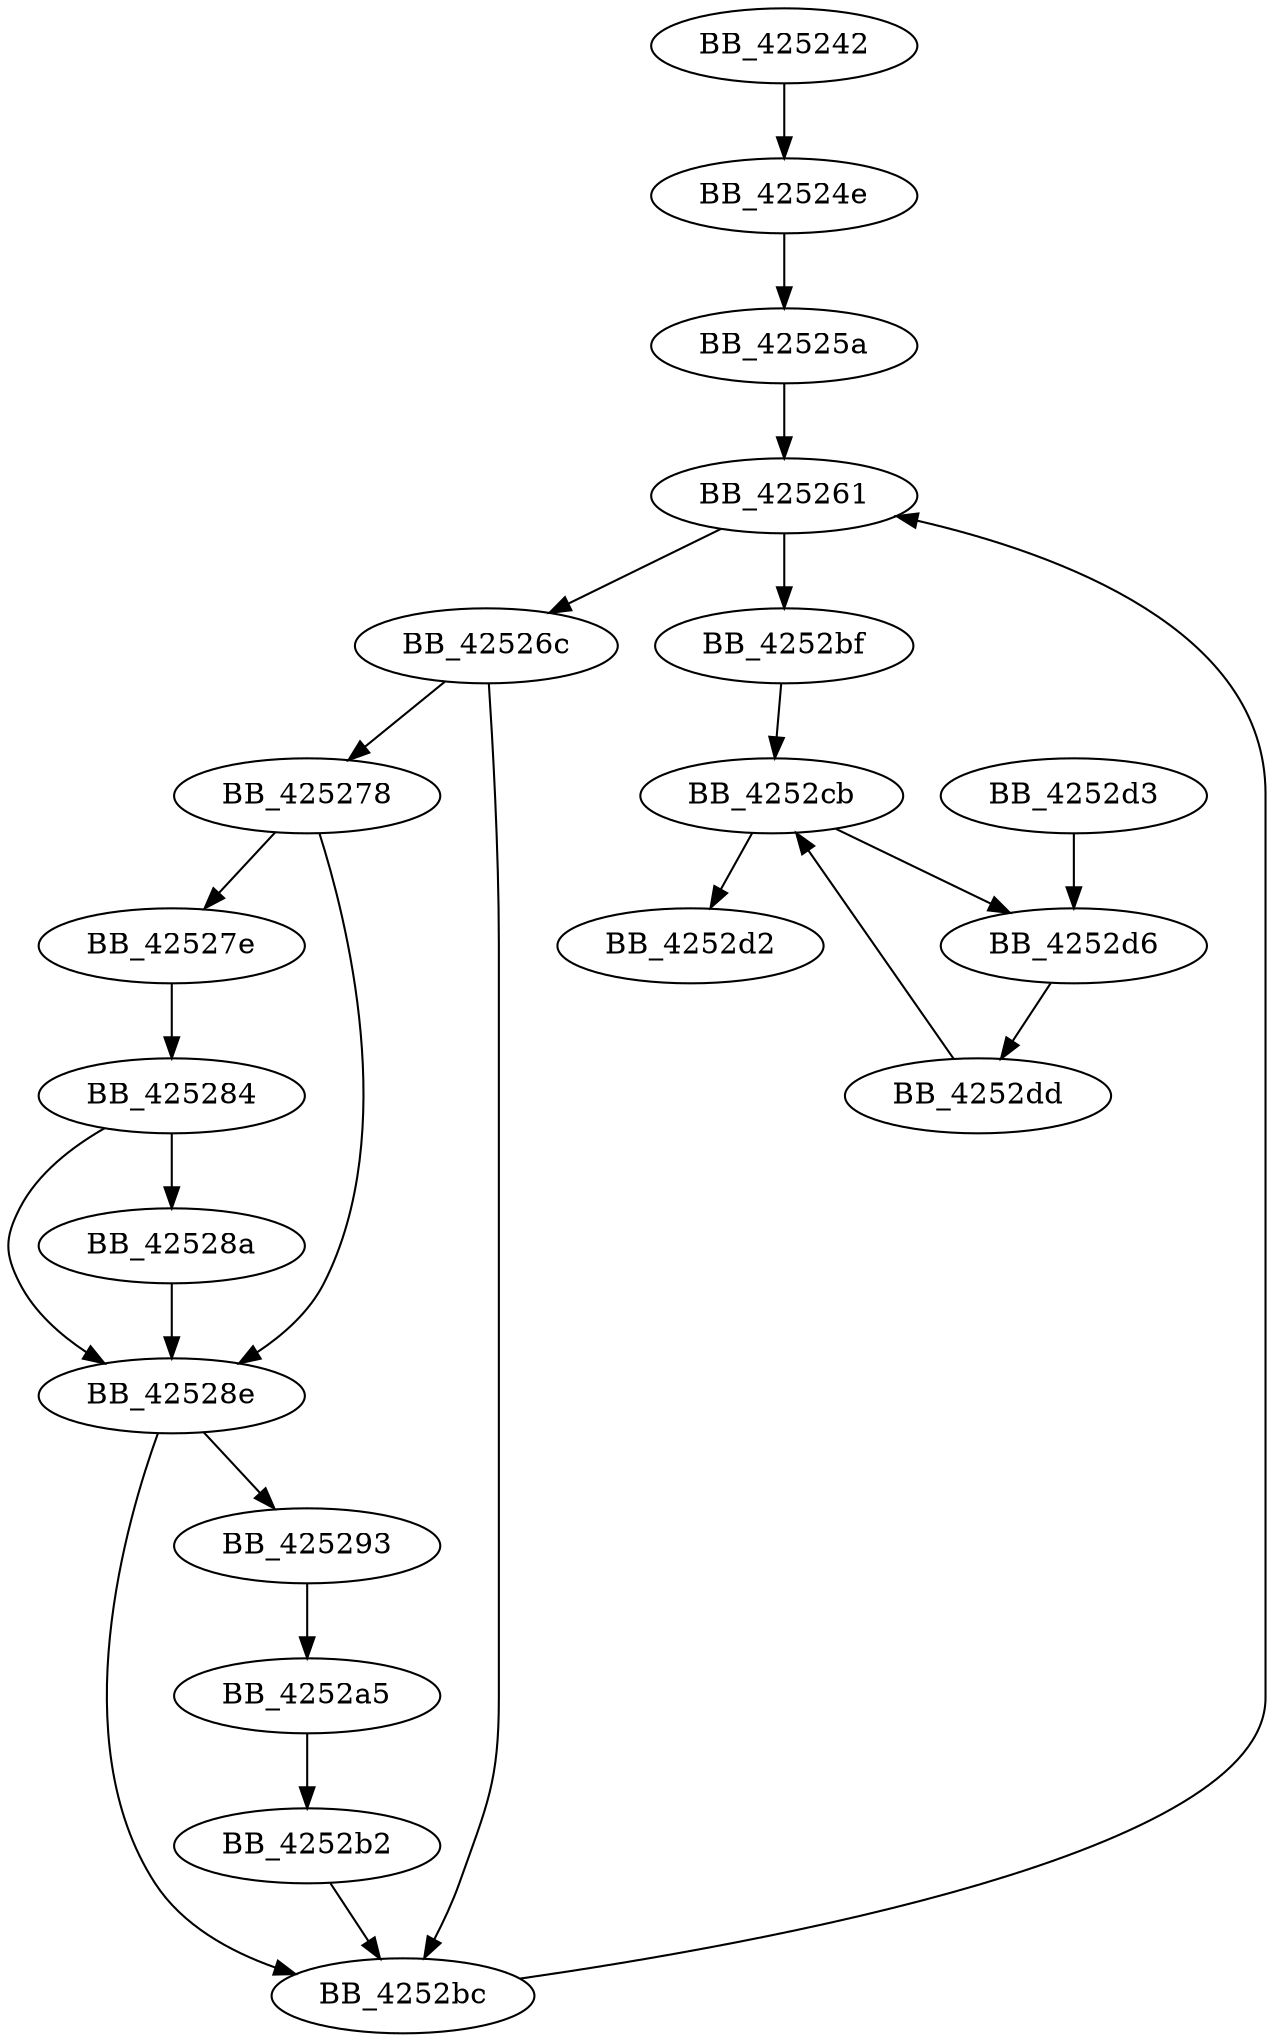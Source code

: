 DiGraph __fcloseall{
BB_425242->BB_42524e
BB_42524e->BB_42525a
BB_42525a->BB_425261
BB_425261->BB_42526c
BB_425261->BB_4252bf
BB_42526c->BB_425278
BB_42526c->BB_4252bc
BB_425278->BB_42527e
BB_425278->BB_42528e
BB_42527e->BB_425284
BB_425284->BB_42528a
BB_425284->BB_42528e
BB_42528a->BB_42528e
BB_42528e->BB_425293
BB_42528e->BB_4252bc
BB_425293->BB_4252a5
BB_4252a5->BB_4252b2
BB_4252b2->BB_4252bc
BB_4252bc->BB_425261
BB_4252bf->BB_4252cb
BB_4252cb->BB_4252d2
BB_4252cb->BB_4252d6
BB_4252d3->BB_4252d6
BB_4252d6->BB_4252dd
BB_4252dd->BB_4252cb
}
